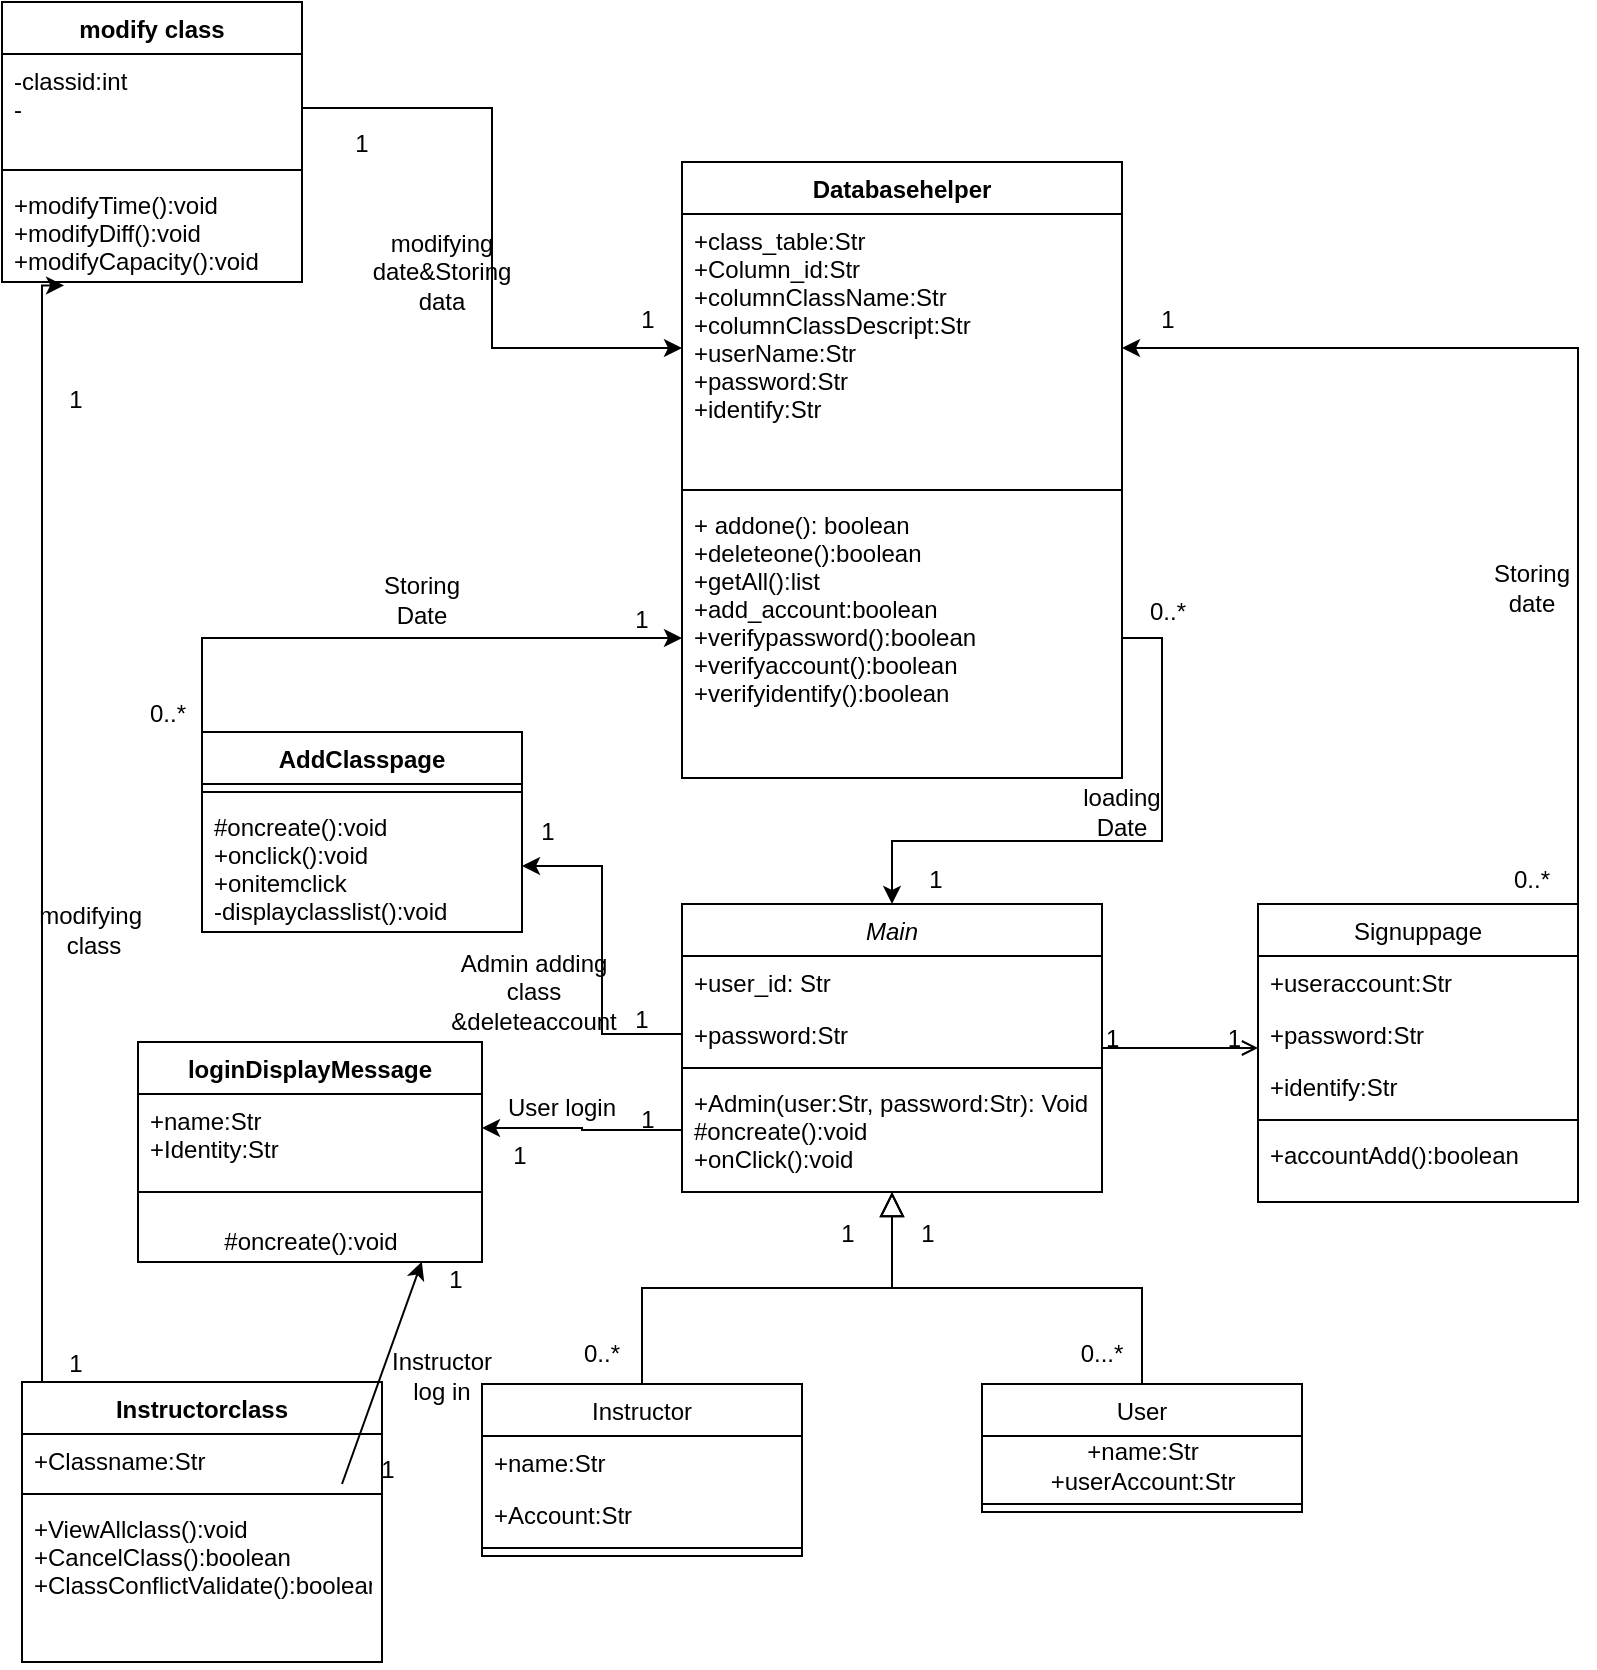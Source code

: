 <mxfile version="15.6.8"><diagram id="cw32szPicCWtjQxESA-n" name="Page-1"><mxGraphModel dx="906" dy="666" grid="1" gridSize="10" guides="1" tooltips="1" connect="1" arrows="1" fold="1" page="1" pageScale="1" pageWidth="850" pageHeight="1100" math="0" shadow="0"><root><mxCell id="0"/><mxCell id="1" parent="0"/><mxCell id="EREgkFAxwLG-gZ2SpWTs-2" value="Main" style="swimlane;fontStyle=2;align=center;verticalAlign=top;childLayout=stackLayout;horizontal=1;startSize=26;horizontalStack=0;resizeParent=1;resizeLast=0;collapsible=1;marginBottom=0;rounded=0;shadow=0;strokeWidth=1;" vertex="1" parent="1"><mxGeometry x="350" y="541" width="210" height="144" as="geometry"><mxRectangle x="230" y="140" width="160" height="26" as="alternateBounds"/></mxGeometry></mxCell><mxCell id="EREgkFAxwLG-gZ2SpWTs-3" value="+user_id: Str" style="text;align=left;verticalAlign=top;spacingLeft=4;spacingRight=4;overflow=hidden;rotatable=0;points=[[0,0.5],[1,0.5]];portConstraint=eastwest;" vertex="1" parent="EREgkFAxwLG-gZ2SpWTs-2"><mxGeometry y="26" width="210" height="26" as="geometry"/></mxCell><mxCell id="EREgkFAxwLG-gZ2SpWTs-4" value="+password:Str" style="text;align=left;verticalAlign=top;spacingLeft=4;spacingRight=4;overflow=hidden;rotatable=0;points=[[0,0.5],[1,0.5]];portConstraint=eastwest;rounded=0;shadow=0;html=0;" vertex="1" parent="EREgkFAxwLG-gZ2SpWTs-2"><mxGeometry y="52" width="210" height="26" as="geometry"/></mxCell><mxCell id="EREgkFAxwLG-gZ2SpWTs-5" value="" style="line;html=1;strokeWidth=1;align=left;verticalAlign=middle;spacingTop=-1;spacingLeft=3;spacingRight=3;rotatable=0;labelPosition=right;points=[];portConstraint=eastwest;" vertex="1" parent="EREgkFAxwLG-gZ2SpWTs-2"><mxGeometry y="78" width="210" height="8" as="geometry"/></mxCell><mxCell id="EREgkFAxwLG-gZ2SpWTs-6" value="+Admin(user:Str, password:Str): Void&#xa;#oncreate():void&#xa;+onClick():void&#xa;" style="text;align=left;verticalAlign=top;spacingLeft=4;spacingRight=4;overflow=hidden;rotatable=0;points=[[0,0.5],[1,0.5]];portConstraint=eastwest;" vertex="1" parent="EREgkFAxwLG-gZ2SpWTs-2"><mxGeometry y="86" width="210" height="54" as="geometry"/></mxCell><mxCell id="EREgkFAxwLG-gZ2SpWTs-7" value="Instructor" style="swimlane;fontStyle=0;align=center;verticalAlign=top;childLayout=stackLayout;horizontal=1;startSize=26;horizontalStack=0;resizeParent=1;resizeLast=0;collapsible=1;marginBottom=0;rounded=0;shadow=0;strokeWidth=1;" vertex="1" parent="1"><mxGeometry x="250" y="781" width="160" height="86" as="geometry"><mxRectangle x="130" y="380" width="160" height="26" as="alternateBounds"/></mxGeometry></mxCell><mxCell id="EREgkFAxwLG-gZ2SpWTs-8" value="+name:Str" style="text;align=left;verticalAlign=top;spacingLeft=4;spacingRight=4;overflow=hidden;rotatable=0;points=[[0,0.5],[1,0.5]];portConstraint=eastwest;" vertex="1" parent="EREgkFAxwLG-gZ2SpWTs-7"><mxGeometry y="26" width="160" height="26" as="geometry"/></mxCell><mxCell id="EREgkFAxwLG-gZ2SpWTs-9" value="+Account:Str" style="text;align=left;verticalAlign=top;spacingLeft=4;spacingRight=4;overflow=hidden;rotatable=0;points=[[0,0.5],[1,0.5]];portConstraint=eastwest;rounded=0;shadow=0;html=0;" vertex="1" parent="EREgkFAxwLG-gZ2SpWTs-7"><mxGeometry y="52" width="160" height="26" as="geometry"/></mxCell><mxCell id="EREgkFAxwLG-gZ2SpWTs-10" value="" style="line;html=1;strokeWidth=1;align=left;verticalAlign=middle;spacingTop=-1;spacingLeft=3;spacingRight=3;rotatable=0;labelPosition=right;points=[];portConstraint=eastwest;" vertex="1" parent="EREgkFAxwLG-gZ2SpWTs-7"><mxGeometry y="78" width="160" height="8" as="geometry"/></mxCell><mxCell id="EREgkFAxwLG-gZ2SpWTs-11" value="" style="endArrow=block;endSize=10;endFill=0;shadow=0;strokeWidth=1;rounded=0;edgeStyle=elbowEdgeStyle;elbow=vertical;" edge="1" parent="1" source="EREgkFAxwLG-gZ2SpWTs-7" target="EREgkFAxwLG-gZ2SpWTs-2"><mxGeometry width="160" relative="1" as="geometry"><mxPoint x="330" y="624" as="sourcePoint"/><mxPoint x="330" y="624" as="targetPoint"/></mxGeometry></mxCell><mxCell id="EREgkFAxwLG-gZ2SpWTs-12" value="User" style="swimlane;fontStyle=0;align=center;verticalAlign=top;childLayout=stackLayout;horizontal=1;startSize=26;horizontalStack=0;resizeParent=1;resizeLast=0;collapsible=1;marginBottom=0;rounded=0;shadow=0;strokeWidth=1;" vertex="1" parent="1"><mxGeometry x="500" y="781" width="160" height="64" as="geometry"><mxRectangle x="340" y="380" width="170" height="26" as="alternateBounds"/></mxGeometry></mxCell><mxCell id="EREgkFAxwLG-gZ2SpWTs-13" value="+name:Str&lt;br&gt;+userAccount:Str&lt;br&gt;" style="text;html=1;align=center;verticalAlign=middle;resizable=0;points=[];autosize=1;strokeColor=none;fillColor=none;" vertex="1" parent="EREgkFAxwLG-gZ2SpWTs-12"><mxGeometry y="26" width="160" height="30" as="geometry"/></mxCell><mxCell id="EREgkFAxwLG-gZ2SpWTs-14" value="" style="line;html=1;strokeWidth=1;align=left;verticalAlign=middle;spacingTop=-1;spacingLeft=3;spacingRight=3;rotatable=0;labelPosition=right;points=[];portConstraint=eastwest;" vertex="1" parent="EREgkFAxwLG-gZ2SpWTs-12"><mxGeometry y="56" width="160" height="8" as="geometry"/></mxCell><mxCell id="EREgkFAxwLG-gZ2SpWTs-15" value="" style="endArrow=block;endSize=10;endFill=0;shadow=0;strokeWidth=1;rounded=0;edgeStyle=elbowEdgeStyle;elbow=vertical;" edge="1" parent="1" source="EREgkFAxwLG-gZ2SpWTs-12" target="EREgkFAxwLG-gZ2SpWTs-2"><mxGeometry width="160" relative="1" as="geometry"><mxPoint x="340" y="794" as="sourcePoint"/><mxPoint x="440" y="692" as="targetPoint"/></mxGeometry></mxCell><mxCell id="EREgkFAxwLG-gZ2SpWTs-16" style="edgeStyle=orthogonalEdgeStyle;rounded=0;orthogonalLoop=1;jettySize=auto;html=1;exitX=1;exitY=0;exitDx=0;exitDy=0;entryX=1;entryY=0.5;entryDx=0;entryDy=0;" edge="1" parent="1" source="EREgkFAxwLG-gZ2SpWTs-17" target="EREgkFAxwLG-gZ2SpWTs-34"><mxGeometry relative="1" as="geometry"/></mxCell><mxCell id="EREgkFAxwLG-gZ2SpWTs-17" value="Signuppage" style="swimlane;fontStyle=0;align=center;verticalAlign=top;childLayout=stackLayout;horizontal=1;startSize=26;horizontalStack=0;resizeParent=1;resizeLast=0;collapsible=1;marginBottom=0;rounded=0;shadow=0;strokeWidth=1;" vertex="1" parent="1"><mxGeometry x="638" y="541" width="160" height="149" as="geometry"><mxRectangle x="550" y="140" width="160" height="26" as="alternateBounds"/></mxGeometry></mxCell><mxCell id="EREgkFAxwLG-gZ2SpWTs-18" value="+useraccount:Str" style="text;align=left;verticalAlign=top;spacingLeft=4;spacingRight=4;overflow=hidden;rotatable=0;points=[[0,0.5],[1,0.5]];portConstraint=eastwest;" vertex="1" parent="EREgkFAxwLG-gZ2SpWTs-17"><mxGeometry y="26" width="160" height="26" as="geometry"/></mxCell><mxCell id="EREgkFAxwLG-gZ2SpWTs-19" value="+password:Str" style="text;align=left;verticalAlign=top;spacingLeft=4;spacingRight=4;overflow=hidden;rotatable=0;points=[[0,0.5],[1,0.5]];portConstraint=eastwest;rounded=0;shadow=0;html=0;" vertex="1" parent="EREgkFAxwLG-gZ2SpWTs-17"><mxGeometry y="52" width="160" height="26" as="geometry"/></mxCell><mxCell id="EREgkFAxwLG-gZ2SpWTs-20" value="+identify:Str" style="text;align=left;verticalAlign=top;spacingLeft=4;spacingRight=4;overflow=hidden;rotatable=0;points=[[0,0.5],[1,0.5]];portConstraint=eastwest;rounded=0;shadow=0;html=0;" vertex="1" parent="EREgkFAxwLG-gZ2SpWTs-17"><mxGeometry y="78" width="160" height="26" as="geometry"/></mxCell><mxCell id="EREgkFAxwLG-gZ2SpWTs-21" value="" style="line;html=1;strokeWidth=1;align=left;verticalAlign=middle;spacingTop=-1;spacingLeft=3;spacingRight=3;rotatable=0;labelPosition=right;points=[];portConstraint=eastwest;" vertex="1" parent="EREgkFAxwLG-gZ2SpWTs-17"><mxGeometry y="104" width="160" height="8" as="geometry"/></mxCell><mxCell id="EREgkFAxwLG-gZ2SpWTs-22" value="+accountAdd():boolean" style="text;align=left;verticalAlign=top;spacingLeft=4;spacingRight=4;overflow=hidden;rotatable=0;points=[[0,0.5],[1,0.5]];portConstraint=eastwest;" vertex="1" parent="EREgkFAxwLG-gZ2SpWTs-17"><mxGeometry y="112" width="160" height="26" as="geometry"/></mxCell><mxCell id="EREgkFAxwLG-gZ2SpWTs-23" value="" style="endArrow=open;shadow=0;strokeWidth=1;rounded=0;endFill=1;edgeStyle=elbowEdgeStyle;elbow=vertical;" edge="1" parent="1" source="EREgkFAxwLG-gZ2SpWTs-2" target="EREgkFAxwLG-gZ2SpWTs-17"><mxGeometry x="0.5" y="41" relative="1" as="geometry"><mxPoint x="510" y="613" as="sourcePoint"/><mxPoint x="670" y="613" as="targetPoint"/><mxPoint x="-40" y="32" as="offset"/></mxGeometry></mxCell><mxCell id="EREgkFAxwLG-gZ2SpWTs-24" value="1" style="resizable=0;align=left;verticalAlign=bottom;labelBackgroundColor=none;fontSize=12;" connectable="0" vertex="1" parent="EREgkFAxwLG-gZ2SpWTs-23"><mxGeometry x="-1" relative="1" as="geometry"><mxPoint y="4" as="offset"/></mxGeometry></mxCell><mxCell id="EREgkFAxwLG-gZ2SpWTs-25" value="1" style="resizable=0;align=right;verticalAlign=bottom;labelBackgroundColor=none;fontSize=12;" connectable="0" vertex="1" parent="EREgkFAxwLG-gZ2SpWTs-23"><mxGeometry x="1" relative="1" as="geometry"><mxPoint x="-7" y="4" as="offset"/></mxGeometry></mxCell><mxCell id="EREgkFAxwLG-gZ2SpWTs-26" style="edgeStyle=orthogonalEdgeStyle;rounded=0;orthogonalLoop=1;jettySize=auto;html=1;exitX=0;exitY=0;exitDx=0;exitDy=0;entryX=0;entryY=0.5;entryDx=0;entryDy=0;" edge="1" parent="1" source="EREgkFAxwLG-gZ2SpWTs-27" target="EREgkFAxwLG-gZ2SpWTs-36"><mxGeometry relative="1" as="geometry"/></mxCell><mxCell id="EREgkFAxwLG-gZ2SpWTs-27" value="AddClasspage&#xa;" style="swimlane;fontStyle=1;align=center;verticalAlign=top;childLayout=stackLayout;horizontal=1;startSize=26;horizontalStack=0;resizeParent=1;resizeParentMax=0;resizeLast=0;collapsible=1;marginBottom=0;" vertex="1" parent="1"><mxGeometry x="110" y="455" width="160" height="100" as="geometry"/></mxCell><mxCell id="EREgkFAxwLG-gZ2SpWTs-28" value="" style="line;strokeWidth=1;fillColor=none;align=left;verticalAlign=middle;spacingTop=-1;spacingLeft=3;spacingRight=3;rotatable=0;labelPosition=right;points=[];portConstraint=eastwest;" vertex="1" parent="EREgkFAxwLG-gZ2SpWTs-27"><mxGeometry y="26" width="160" height="8" as="geometry"/></mxCell><mxCell id="EREgkFAxwLG-gZ2SpWTs-29" value="#oncreate():void&#xa;+onclick():void&#xa;+onitemclick&#xa;-displayclasslist():void" style="text;strokeColor=none;fillColor=none;align=left;verticalAlign=top;spacingLeft=4;spacingRight=4;overflow=hidden;rotatable=0;points=[[0,0.5],[1,0.5]];portConstraint=eastwest;" vertex="1" parent="EREgkFAxwLG-gZ2SpWTs-27"><mxGeometry y="34" width="160" height="66" as="geometry"/></mxCell><mxCell id="EREgkFAxwLG-gZ2SpWTs-30" value="loginDisplayMessage" style="swimlane;fontStyle=1;align=center;verticalAlign=top;childLayout=stackLayout;horizontal=1;startSize=26;horizontalStack=0;resizeParent=1;resizeParentMax=0;resizeLast=0;collapsible=1;marginBottom=0;" vertex="1" parent="1"><mxGeometry x="78" y="610" width="172" height="110" as="geometry"/></mxCell><mxCell id="EREgkFAxwLG-gZ2SpWTs-31" value="+name:Str&#xa;+Identity:Str" style="text;strokeColor=none;fillColor=none;align=left;verticalAlign=top;spacingLeft=4;spacingRight=4;overflow=hidden;rotatable=0;points=[[0,0.5],[1,0.5]];portConstraint=eastwest;" vertex="1" parent="EREgkFAxwLG-gZ2SpWTs-30"><mxGeometry y="26" width="172" height="34" as="geometry"/></mxCell><mxCell id="EREgkFAxwLG-gZ2SpWTs-32" value="" style="line;strokeWidth=1;fillColor=none;align=left;verticalAlign=middle;spacingTop=-1;spacingLeft=3;spacingRight=3;rotatable=0;labelPosition=right;points=[];portConstraint=eastwest;" vertex="1" parent="EREgkFAxwLG-gZ2SpWTs-30"><mxGeometry y="60" width="172" height="30" as="geometry"/></mxCell><mxCell id="EREgkFAxwLG-gZ2SpWTs-59" value="#oncreate():void&lt;br&gt;" style="text;html=1;align=center;verticalAlign=middle;resizable=0;points=[];autosize=1;strokeColor=none;fillColor=none;" vertex="1" parent="EREgkFAxwLG-gZ2SpWTs-30"><mxGeometry y="90" width="172" height="20" as="geometry"/></mxCell><mxCell id="EREgkFAxwLG-gZ2SpWTs-33" value="Databasehelper" style="swimlane;fontStyle=1;align=center;verticalAlign=top;childLayout=stackLayout;horizontal=1;startSize=26;horizontalStack=0;resizeParent=1;resizeParentMax=0;resizeLast=0;collapsible=1;marginBottom=0;" vertex="1" parent="1"><mxGeometry x="350" y="170" width="220" height="308" as="geometry"/></mxCell><mxCell id="EREgkFAxwLG-gZ2SpWTs-34" value="+class_table:Str&#xa;+Column_id:Str&#xa;+columnClassName:Str&#xa;+columnClassDescript:Str&#xa;+userName:Str&#xa;+password:Str&#xa;+identify:Str&#xa;" style="text;strokeColor=none;fillColor=none;align=left;verticalAlign=top;spacingLeft=4;spacingRight=4;overflow=hidden;rotatable=0;points=[[0,0.5],[1,0.5]];portConstraint=eastwest;" vertex="1" parent="EREgkFAxwLG-gZ2SpWTs-33"><mxGeometry y="26" width="220" height="134" as="geometry"/></mxCell><mxCell id="EREgkFAxwLG-gZ2SpWTs-35" value="" style="line;strokeWidth=1;fillColor=none;align=left;verticalAlign=middle;spacingTop=-1;spacingLeft=3;spacingRight=3;rotatable=0;labelPosition=right;points=[];portConstraint=eastwest;" vertex="1" parent="EREgkFAxwLG-gZ2SpWTs-33"><mxGeometry y="160" width="220" height="8" as="geometry"/></mxCell><mxCell id="EREgkFAxwLG-gZ2SpWTs-36" value="+ addone(): boolean&#xa;+deleteone():boolean&#xa;+getAll():list&#xa;+add_account:boolean&#xa;+verifypassword():boolean&#xa;+verifyaccount():boolean&#xa;+verifyidentify():boolean&#xa;" style="text;strokeColor=none;fillColor=none;align=left;verticalAlign=top;spacingLeft=4;spacingRight=4;overflow=hidden;rotatable=0;points=[[0,0.5],[1,0.5]];portConstraint=eastwest;" vertex="1" parent="EREgkFAxwLG-gZ2SpWTs-33"><mxGeometry y="168" width="220" height="140" as="geometry"/></mxCell><mxCell id="EREgkFAxwLG-gZ2SpWTs-37" value="0...*" style="text;html=1;strokeColor=none;fillColor=none;align=center;verticalAlign=middle;whiteSpace=wrap;rounded=0;" vertex="1" parent="1"><mxGeometry x="530" y="751" width="60" height="30" as="geometry"/></mxCell><mxCell id="EREgkFAxwLG-gZ2SpWTs-38" value="0..*" style="text;html=1;strokeColor=none;fillColor=none;align=center;verticalAlign=middle;whiteSpace=wrap;rounded=0;" vertex="1" parent="1"><mxGeometry x="280" y="751" width="60" height="30" as="geometry"/></mxCell><mxCell id="EREgkFAxwLG-gZ2SpWTs-39" value="1" style="text;html=1;strokeColor=none;fillColor=none;align=center;verticalAlign=middle;whiteSpace=wrap;rounded=0;" vertex="1" parent="1"><mxGeometry x="410" y="697" width="46" height="18" as="geometry"/></mxCell><mxCell id="EREgkFAxwLG-gZ2SpWTs-40" value="1" style="text;html=1;strokeColor=none;fillColor=none;align=center;verticalAlign=middle;whiteSpace=wrap;rounded=0;" vertex="1" parent="1"><mxGeometry x="450" y="697" width="46" height="18" as="geometry"/></mxCell><mxCell id="EREgkFAxwLG-gZ2SpWTs-41" style="edgeStyle=orthogonalEdgeStyle;rounded=0;orthogonalLoop=1;jettySize=auto;html=1;exitX=0;exitY=0.5;exitDx=0;exitDy=0;entryX=1;entryY=0.5;entryDx=0;entryDy=0;" edge="1" parent="1" source="EREgkFAxwLG-gZ2SpWTs-6" target="EREgkFAxwLG-gZ2SpWTs-31"><mxGeometry relative="1" as="geometry"/></mxCell><mxCell id="EREgkFAxwLG-gZ2SpWTs-42" style="edgeStyle=orthogonalEdgeStyle;rounded=0;orthogonalLoop=1;jettySize=auto;html=1;exitX=1;exitY=0.5;exitDx=0;exitDy=0;entryX=0.5;entryY=0;entryDx=0;entryDy=0;" edge="1" parent="1" source="EREgkFAxwLG-gZ2SpWTs-36" target="EREgkFAxwLG-gZ2SpWTs-2"><mxGeometry relative="1" as="geometry"/></mxCell><mxCell id="EREgkFAxwLG-gZ2SpWTs-43" value="1" style="text;html=1;strokeColor=none;fillColor=none;align=center;verticalAlign=middle;whiteSpace=wrap;rounded=0;" vertex="1" parent="1"><mxGeometry x="307" y="390" width="46" height="18" as="geometry"/></mxCell><mxCell id="EREgkFAxwLG-gZ2SpWTs-44" value="1" style="text;html=1;strokeColor=none;fillColor=none;align=center;verticalAlign=middle;whiteSpace=wrap;rounded=0;" vertex="1" parent="1"><mxGeometry x="246" y="658" width="46" height="18" as="geometry"/></mxCell><mxCell id="EREgkFAxwLG-gZ2SpWTs-45" value="1" style="text;html=1;strokeColor=none;fillColor=none;align=center;verticalAlign=middle;whiteSpace=wrap;rounded=0;" vertex="1" parent="1"><mxGeometry x="310" y="640" width="46" height="18" as="geometry"/></mxCell><mxCell id="EREgkFAxwLG-gZ2SpWTs-46" value="0..*" style="text;html=1;strokeColor=none;fillColor=none;align=center;verticalAlign=middle;whiteSpace=wrap;rounded=0;" vertex="1" parent="1"><mxGeometry x="70" y="437" width="46" height="18" as="geometry"/></mxCell><mxCell id="EREgkFAxwLG-gZ2SpWTs-47" value="0..*" style="text;html=1;strokeColor=none;fillColor=none;align=center;verticalAlign=middle;whiteSpace=wrap;rounded=0;" vertex="1" parent="1"><mxGeometry x="570" y="386" width="46" height="18" as="geometry"/></mxCell><mxCell id="EREgkFAxwLG-gZ2SpWTs-48" value="1" style="text;html=1;strokeColor=none;fillColor=none;align=center;verticalAlign=middle;whiteSpace=wrap;rounded=0;" vertex="1" parent="1"><mxGeometry x="454" y="520" width="46" height="18" as="geometry"/></mxCell><mxCell id="EREgkFAxwLG-gZ2SpWTs-49" value="1" style="text;html=1;strokeColor=none;fillColor=none;align=center;verticalAlign=middle;whiteSpace=wrap;rounded=0;" vertex="1" parent="1"><mxGeometry x="570" y="240" width="46" height="18" as="geometry"/></mxCell><mxCell id="EREgkFAxwLG-gZ2SpWTs-50" value="0..*" style="text;html=1;strokeColor=none;fillColor=none;align=center;verticalAlign=middle;whiteSpace=wrap;rounded=0;" vertex="1" parent="1"><mxGeometry x="752" y="520" width="46" height="18" as="geometry"/></mxCell><mxCell id="EREgkFAxwLG-gZ2SpWTs-51" value="Storing&lt;br&gt;date" style="text;html=1;strokeColor=none;fillColor=none;align=center;verticalAlign=middle;whiteSpace=wrap;rounded=0;" vertex="1" parent="1"><mxGeometry x="745" y="368" width="60" height="30" as="geometry"/></mxCell><mxCell id="EREgkFAxwLG-gZ2SpWTs-52" value="loading Date" style="text;html=1;strokeColor=none;fillColor=none;align=center;verticalAlign=middle;whiteSpace=wrap;rounded=0;" vertex="1" parent="1"><mxGeometry x="540" y="480" width="60" height="30" as="geometry"/></mxCell><mxCell id="EREgkFAxwLG-gZ2SpWTs-53" value="Storing Date" style="text;html=1;strokeColor=none;fillColor=none;align=center;verticalAlign=middle;whiteSpace=wrap;rounded=0;" vertex="1" parent="1"><mxGeometry x="190" y="374" width="60" height="30" as="geometry"/></mxCell><mxCell id="EREgkFAxwLG-gZ2SpWTs-54" style="edgeStyle=orthogonalEdgeStyle;rounded=0;orthogonalLoop=1;jettySize=auto;html=1;exitX=0;exitY=0.5;exitDx=0;exitDy=0;entryX=1;entryY=0.5;entryDx=0;entryDy=0;" edge="1" parent="1" source="EREgkFAxwLG-gZ2SpWTs-4" target="EREgkFAxwLG-gZ2SpWTs-29"><mxGeometry relative="1" as="geometry"/></mxCell><mxCell id="EREgkFAxwLG-gZ2SpWTs-55" value="1" style="text;html=1;strokeColor=none;fillColor=none;align=center;verticalAlign=middle;whiteSpace=wrap;rounded=0;" vertex="1" parent="1"><mxGeometry x="260" y="496" width="46" height="18" as="geometry"/></mxCell><mxCell id="EREgkFAxwLG-gZ2SpWTs-56" value="1" style="text;html=1;strokeColor=none;fillColor=none;align=center;verticalAlign=middle;whiteSpace=wrap;rounded=0;" vertex="1" parent="1"><mxGeometry x="307" y="590" width="46" height="18" as="geometry"/></mxCell><mxCell id="EREgkFAxwLG-gZ2SpWTs-57" value="Admin adding class &amp;amp;deleteaccount&lt;br&gt;" style="text;html=1;strokeColor=none;fillColor=none;align=center;verticalAlign=middle;whiteSpace=wrap;rounded=0;" vertex="1" parent="1"><mxGeometry x="246" y="570" width="60" height="30" as="geometry"/></mxCell><mxCell id="EREgkFAxwLG-gZ2SpWTs-58" value="User login" style="text;html=1;strokeColor=none;fillColor=none;align=center;verticalAlign=middle;whiteSpace=wrap;rounded=0;" vertex="1" parent="1"><mxGeometry x="260" y="628" width="60" height="30" as="geometry"/></mxCell><mxCell id="EREgkFAxwLG-gZ2SpWTs-60" value="modify class" style="swimlane;fontStyle=1;align=center;verticalAlign=top;childLayout=stackLayout;horizontal=1;startSize=26;horizontalStack=0;resizeParent=1;resizeParentMax=0;resizeLast=0;collapsible=1;marginBottom=0;" vertex="1" parent="1"><mxGeometry x="10" y="90" width="150" height="140" as="geometry"/></mxCell><mxCell id="EREgkFAxwLG-gZ2SpWTs-61" value="-classid:int&#xa;-" style="text;strokeColor=none;fillColor=none;align=left;verticalAlign=top;spacingLeft=4;spacingRight=4;overflow=hidden;rotatable=0;points=[[0,0.5],[1,0.5]];portConstraint=eastwest;" vertex="1" parent="EREgkFAxwLG-gZ2SpWTs-60"><mxGeometry y="26" width="150" height="54" as="geometry"/></mxCell><mxCell id="EREgkFAxwLG-gZ2SpWTs-62" value="" style="line;strokeWidth=1;fillColor=none;align=left;verticalAlign=middle;spacingTop=-1;spacingLeft=3;spacingRight=3;rotatable=0;labelPosition=right;points=[];portConstraint=eastwest;" vertex="1" parent="EREgkFAxwLG-gZ2SpWTs-60"><mxGeometry y="80" width="150" height="8" as="geometry"/></mxCell><mxCell id="EREgkFAxwLG-gZ2SpWTs-63" value="+modifyTime():void&#xa;+modifyDiff():void&#xa;+modifyCapacity():void" style="text;strokeColor=none;fillColor=none;align=left;verticalAlign=top;spacingLeft=4;spacingRight=4;overflow=hidden;rotatable=0;points=[[0,0.5],[1,0.5]];portConstraint=eastwest;" vertex="1" parent="EREgkFAxwLG-gZ2SpWTs-60"><mxGeometry y="88" width="150" height="52" as="geometry"/></mxCell><mxCell id="EREgkFAxwLG-gZ2SpWTs-78" style="edgeStyle=orthogonalEdgeStyle;rounded=0;orthogonalLoop=1;jettySize=auto;html=1;exitX=0;exitY=0;exitDx=0;exitDy=0;entryX=0.207;entryY=1.033;entryDx=0;entryDy=0;entryPerimeter=0;" edge="1" parent="1" source="EREgkFAxwLG-gZ2SpWTs-68" target="EREgkFAxwLG-gZ2SpWTs-63"><mxGeometry relative="1" as="geometry"><mxPoint x="40" y="280" as="targetPoint"/><Array as="points"><mxPoint x="30" y="780"/><mxPoint x="30" y="232"/></Array></mxGeometry></mxCell><mxCell id="EREgkFAxwLG-gZ2SpWTs-68" value="Instructorclass" style="swimlane;fontStyle=1;align=center;verticalAlign=top;childLayout=stackLayout;horizontal=1;startSize=26;horizontalStack=0;resizeParent=1;resizeParentMax=0;resizeLast=0;collapsible=1;marginBottom=0;" vertex="1" parent="1"><mxGeometry x="20" y="780" width="180" height="140" as="geometry"/></mxCell><mxCell id="EREgkFAxwLG-gZ2SpWTs-69" value="+Classname:Str" style="text;strokeColor=none;fillColor=none;align=left;verticalAlign=top;spacingLeft=4;spacingRight=4;overflow=hidden;rotatable=0;points=[[0,0.5],[1,0.5]];portConstraint=eastwest;" vertex="1" parent="EREgkFAxwLG-gZ2SpWTs-68"><mxGeometry y="26" width="180" height="26" as="geometry"/></mxCell><mxCell id="EREgkFAxwLG-gZ2SpWTs-70" value="" style="line;strokeWidth=1;fillColor=none;align=left;verticalAlign=middle;spacingTop=-1;spacingLeft=3;spacingRight=3;rotatable=0;labelPosition=right;points=[];portConstraint=eastwest;" vertex="1" parent="EREgkFAxwLG-gZ2SpWTs-68"><mxGeometry y="52" width="180" height="8" as="geometry"/></mxCell><mxCell id="EREgkFAxwLG-gZ2SpWTs-71" value="+ViewAllclass():void&#xa;+CancelClass():boolean&#xa;+ClassConflictValidate():boolean&#xa;" style="text;strokeColor=none;fillColor=none;align=left;verticalAlign=top;spacingLeft=4;spacingRight=4;overflow=hidden;rotatable=0;points=[[0,0.5],[1,0.5]];portConstraint=eastwest;" vertex="1" parent="EREgkFAxwLG-gZ2SpWTs-68"><mxGeometry y="60" width="180" height="80" as="geometry"/></mxCell><mxCell id="EREgkFAxwLG-gZ2SpWTs-80" style="edgeStyle=orthogonalEdgeStyle;rounded=0;orthogonalLoop=1;jettySize=auto;html=1;exitX=1;exitY=0.5;exitDx=0;exitDy=0;entryX=0;entryY=0.5;entryDx=0;entryDy=0;" edge="1" parent="1" source="EREgkFAxwLG-gZ2SpWTs-61" target="EREgkFAxwLG-gZ2SpWTs-34"><mxGeometry relative="1" as="geometry"/></mxCell><mxCell id="EREgkFAxwLG-gZ2SpWTs-81" value="1" style="text;html=1;strokeColor=none;fillColor=none;align=center;verticalAlign=middle;whiteSpace=wrap;rounded=0;" vertex="1" parent="1"><mxGeometry x="180" y="815" width="46" height="18" as="geometry"/></mxCell><mxCell id="EREgkFAxwLG-gZ2SpWTs-82" value="1" style="text;html=1;strokeColor=none;fillColor=none;align=center;verticalAlign=middle;whiteSpace=wrap;rounded=0;" vertex="1" parent="1"><mxGeometry x="24" y="762" width="46" height="18" as="geometry"/></mxCell><mxCell id="EREgkFAxwLG-gZ2SpWTs-84" value="" style="endArrow=classic;html=1;rounded=0;entryX=0.825;entryY=0.991;entryDx=0;entryDy=0;entryPerimeter=0;" edge="1" parent="1" target="EREgkFAxwLG-gZ2SpWTs-59"><mxGeometry width="50" height="50" relative="1" as="geometry"><mxPoint x="180" y="831" as="sourcePoint"/><mxPoint x="230" y="781" as="targetPoint"/></mxGeometry></mxCell><mxCell id="EREgkFAxwLG-gZ2SpWTs-85" value="1" style="text;html=1;strokeColor=none;fillColor=none;align=center;verticalAlign=middle;whiteSpace=wrap;rounded=0;" vertex="1" parent="1"><mxGeometry x="24" y="280" width="46" height="18" as="geometry"/></mxCell><mxCell id="EREgkFAxwLG-gZ2SpWTs-86" value="1" style="text;html=1;strokeColor=none;fillColor=none;align=center;verticalAlign=middle;whiteSpace=wrap;rounded=0;" vertex="1" parent="1"><mxGeometry x="214" y="720" width="46" height="18" as="geometry"/></mxCell><mxCell id="EREgkFAxwLG-gZ2SpWTs-87" value="1" style="text;html=1;strokeColor=none;fillColor=none;align=center;verticalAlign=middle;whiteSpace=wrap;rounded=0;" vertex="1" parent="1"><mxGeometry x="167" y="152" width="46" height="18" as="geometry"/></mxCell><mxCell id="EREgkFAxwLG-gZ2SpWTs-88" value="1" style="text;html=1;strokeColor=none;fillColor=none;align=center;verticalAlign=middle;whiteSpace=wrap;rounded=0;" vertex="1" parent="1"><mxGeometry x="310" y="240" width="46" height="18" as="geometry"/></mxCell><mxCell id="EREgkFAxwLG-gZ2SpWTs-89" value="modifying&amp;nbsp;&lt;br&gt;class" style="text;html=1;strokeColor=none;fillColor=none;align=center;verticalAlign=middle;whiteSpace=wrap;rounded=0;" vertex="1" parent="1"><mxGeometry x="26" y="539" width="60" height="30" as="geometry"/></mxCell><mxCell id="EREgkFAxwLG-gZ2SpWTs-90" value="Instructor&lt;br&gt;log in" style="text;html=1;strokeColor=none;fillColor=none;align=center;verticalAlign=middle;whiteSpace=wrap;rounded=0;" vertex="1" parent="1"><mxGeometry x="200" y="762" width="60" height="30" as="geometry"/></mxCell><mxCell id="EREgkFAxwLG-gZ2SpWTs-91" value="modifying date&amp;amp;Storing&lt;br&gt;data" style="text;html=1;strokeColor=none;fillColor=none;align=center;verticalAlign=middle;whiteSpace=wrap;rounded=0;" vertex="1" parent="1"><mxGeometry x="200" y="210" width="60" height="30" as="geometry"/></mxCell></root></mxGraphModel></diagram></mxfile>
